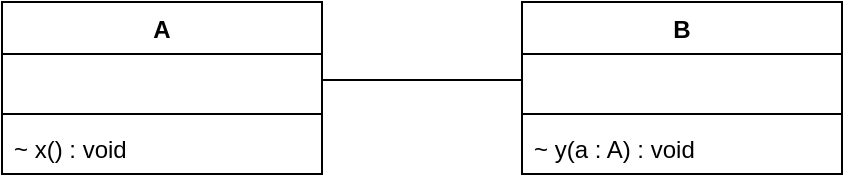 <mxfile version="21.3.7" type="github">
  <diagram name="Page-1" id="vnzZacXFTidNfK1MO4k4">
    <mxGraphModel dx="579" dy="523" grid="1" gridSize="10" guides="1" tooltips="1" connect="1" arrows="1" fold="1" page="1" pageScale="1" pageWidth="1169" pageHeight="1654" math="0" shadow="0">
      <root>
        <mxCell id="0" />
        <mxCell id="1" parent="0" />
        <mxCell id="B9dHrM3plx49otGJc3sR-5" value="A" style="swimlane;fontStyle=1;align=center;verticalAlign=top;childLayout=stackLayout;horizontal=1;startSize=26;horizontalStack=0;resizeParent=1;resizeParentMax=0;resizeLast=0;collapsible=1;marginBottom=0;whiteSpace=wrap;html=1;" vertex="1" parent="1">
          <mxGeometry x="150" y="140" width="160" height="86" as="geometry" />
        </mxCell>
        <mxCell id="B9dHrM3plx49otGJc3sR-6" value="&amp;nbsp;" style="text;strokeColor=none;fillColor=none;align=left;verticalAlign=top;spacingLeft=4;spacingRight=4;overflow=hidden;rotatable=0;points=[[0,0.5],[1,0.5]];portConstraint=eastwest;whiteSpace=wrap;html=1;" vertex="1" parent="B9dHrM3plx49otGJc3sR-5">
          <mxGeometry y="26" width="160" height="26" as="geometry" />
        </mxCell>
        <mxCell id="B9dHrM3plx49otGJc3sR-7" value="" style="line;strokeWidth=1;fillColor=none;align=left;verticalAlign=middle;spacingTop=-1;spacingLeft=3;spacingRight=3;rotatable=0;labelPosition=right;points=[];portConstraint=eastwest;strokeColor=inherit;" vertex="1" parent="B9dHrM3plx49otGJc3sR-5">
          <mxGeometry y="52" width="160" height="8" as="geometry" />
        </mxCell>
        <mxCell id="B9dHrM3plx49otGJc3sR-8" value="~ x() : void" style="text;strokeColor=none;fillColor=none;align=left;verticalAlign=top;spacingLeft=4;spacingRight=4;overflow=hidden;rotatable=0;points=[[0,0.5],[1,0.5]];portConstraint=eastwest;whiteSpace=wrap;html=1;" vertex="1" parent="B9dHrM3plx49otGJc3sR-5">
          <mxGeometry y="60" width="160" height="26" as="geometry" />
        </mxCell>
        <mxCell id="B9dHrM3plx49otGJc3sR-9" value="B" style="swimlane;fontStyle=1;align=center;verticalAlign=top;childLayout=stackLayout;horizontal=1;startSize=26;horizontalStack=0;resizeParent=1;resizeParentMax=0;resizeLast=0;collapsible=1;marginBottom=0;whiteSpace=wrap;html=1;" vertex="1" parent="1">
          <mxGeometry x="410" y="140" width="160" height="86" as="geometry" />
        </mxCell>
        <mxCell id="B9dHrM3plx49otGJc3sR-10" value="&amp;nbsp;" style="text;strokeColor=none;fillColor=none;align=left;verticalAlign=top;spacingLeft=4;spacingRight=4;overflow=hidden;rotatable=0;points=[[0,0.5],[1,0.5]];portConstraint=eastwest;whiteSpace=wrap;html=1;" vertex="1" parent="B9dHrM3plx49otGJc3sR-9">
          <mxGeometry y="26" width="160" height="26" as="geometry" />
        </mxCell>
        <mxCell id="B9dHrM3plx49otGJc3sR-11" value="" style="line;strokeWidth=1;fillColor=none;align=left;verticalAlign=middle;spacingTop=-1;spacingLeft=3;spacingRight=3;rotatable=0;labelPosition=right;points=[];portConstraint=eastwest;strokeColor=inherit;" vertex="1" parent="B9dHrM3plx49otGJc3sR-9">
          <mxGeometry y="52" width="160" height="8" as="geometry" />
        </mxCell>
        <mxCell id="B9dHrM3plx49otGJc3sR-12" value="~ y(a : A) : void" style="text;strokeColor=none;fillColor=none;align=left;verticalAlign=top;spacingLeft=4;spacingRight=4;overflow=hidden;rotatable=0;points=[[0,0.5],[1,0.5]];portConstraint=eastwest;whiteSpace=wrap;html=1;" vertex="1" parent="B9dHrM3plx49otGJc3sR-9">
          <mxGeometry y="60" width="160" height="26" as="geometry" />
        </mxCell>
        <mxCell id="B9dHrM3plx49otGJc3sR-13" value="" style="endArrow=none;html=1;rounded=0;entryX=0;entryY=0.5;entryDx=0;entryDy=0;exitX=1;exitY=0.5;exitDx=0;exitDy=0;" edge="1" parent="1" source="B9dHrM3plx49otGJc3sR-6" target="B9dHrM3plx49otGJc3sR-10">
          <mxGeometry width="50" height="50" relative="1" as="geometry">
            <mxPoint x="410" y="420" as="sourcePoint" />
            <mxPoint x="460" y="370" as="targetPoint" />
          </mxGeometry>
        </mxCell>
      </root>
    </mxGraphModel>
  </diagram>
</mxfile>
